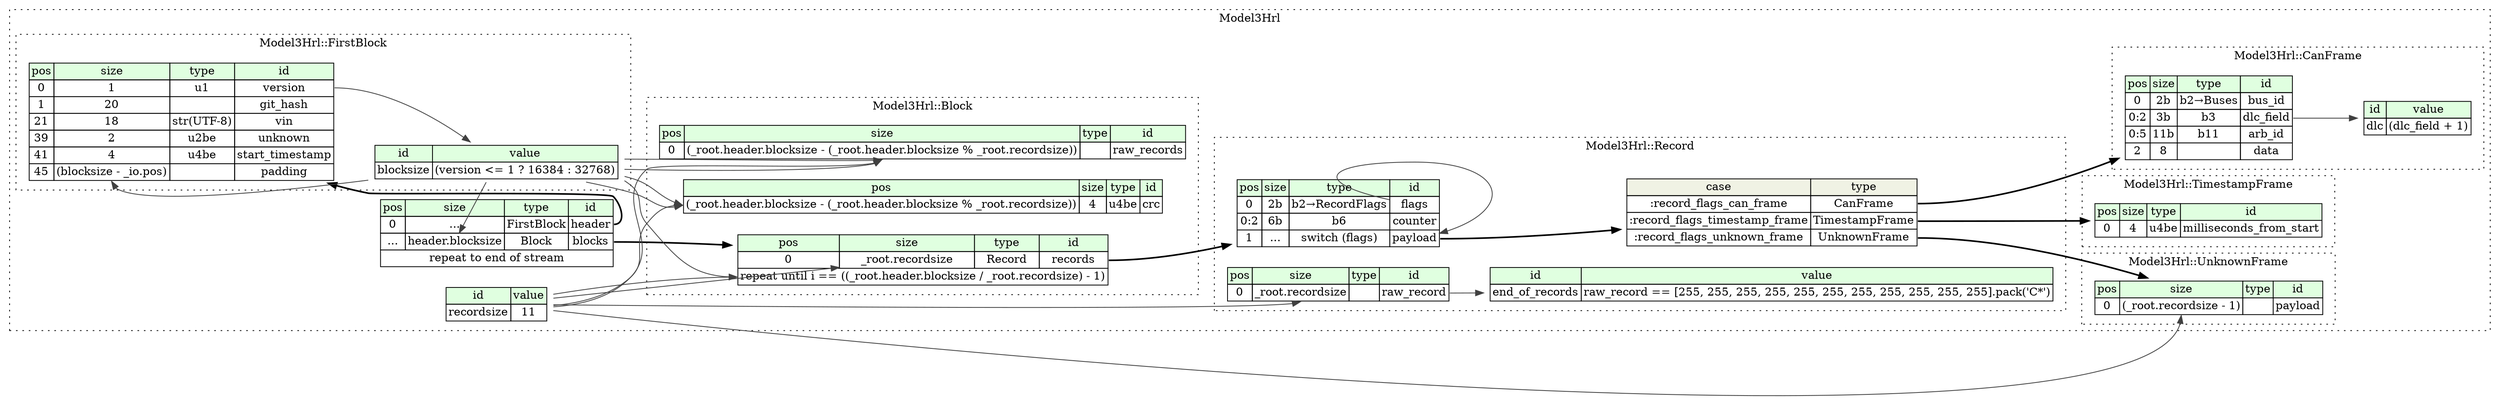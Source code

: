 digraph {
	rankdir=LR;
	node [shape=plaintext];
	subgraph cluster__model_3_hrl {
		label="Model3Hrl";
		graph[style=dotted];

		model_3_hrl__seq [label=<<TABLE BORDER="0" CELLBORDER="1" CELLSPACING="0">
			<TR><TD BGCOLOR="#E0FFE0">pos</TD><TD BGCOLOR="#E0FFE0">size</TD><TD BGCOLOR="#E0FFE0">type</TD><TD BGCOLOR="#E0FFE0">id</TD></TR>
			<TR><TD PORT="header_pos">0</TD><TD PORT="header_size">...</TD><TD>FirstBlock</TD><TD PORT="header_type">header</TD></TR>
			<TR><TD PORT="blocks_pos">...</TD><TD PORT="blocks_size">header.blocksize</TD><TD>Block</TD><TD PORT="blocks_type">blocks</TD></TR>
			<TR><TD COLSPAN="4" PORT="blocks__repeat">repeat to end of stream</TD></TR>
		</TABLE>>];
		model_3_hrl__inst__recordsize [label=<<TABLE BORDER="0" CELLBORDER="1" CELLSPACING="0">
			<TR><TD BGCOLOR="#E0FFE0">id</TD><TD BGCOLOR="#E0FFE0">value</TD></TR>
			<TR><TD>recordsize</TD><TD>11</TD></TR>
		</TABLE>>];
		subgraph cluster__unknown_frame {
			label="Model3Hrl::UnknownFrame";
			graph[style=dotted];

			unknown_frame__seq [label=<<TABLE BORDER="0" CELLBORDER="1" CELLSPACING="0">
				<TR><TD BGCOLOR="#E0FFE0">pos</TD><TD BGCOLOR="#E0FFE0">size</TD><TD BGCOLOR="#E0FFE0">type</TD><TD BGCOLOR="#E0FFE0">id</TD></TR>
				<TR><TD PORT="payload_pos">0</TD><TD PORT="payload_size">(_root.recordsize - 1)</TD><TD></TD><TD PORT="payload_type">payload</TD></TR>
			</TABLE>>];
		}
		subgraph cluster__first_block {
			label="Model3Hrl::FirstBlock";
			graph[style=dotted];

			first_block__seq [label=<<TABLE BORDER="0" CELLBORDER="1" CELLSPACING="0">
				<TR><TD BGCOLOR="#E0FFE0">pos</TD><TD BGCOLOR="#E0FFE0">size</TD><TD BGCOLOR="#E0FFE0">type</TD><TD BGCOLOR="#E0FFE0">id</TD></TR>
				<TR><TD PORT="version_pos">0</TD><TD PORT="version_size">1</TD><TD>u1</TD><TD PORT="version_type">version</TD></TR>
				<TR><TD PORT="git_hash_pos">1</TD><TD PORT="git_hash_size">20</TD><TD></TD><TD PORT="git_hash_type">git_hash</TD></TR>
				<TR><TD PORT="vin_pos">21</TD><TD PORT="vin_size">18</TD><TD>str(UTF-8)</TD><TD PORT="vin_type">vin</TD></TR>
				<TR><TD PORT="unknown_pos">39</TD><TD PORT="unknown_size">2</TD><TD>u2be</TD><TD PORT="unknown_type">unknown</TD></TR>
				<TR><TD PORT="start_timestamp_pos">41</TD><TD PORT="start_timestamp_size">4</TD><TD>u4be</TD><TD PORT="start_timestamp_type">start_timestamp</TD></TR>
				<TR><TD PORT="padding_pos">45</TD><TD PORT="padding_size">(blocksize - _io.pos)</TD><TD></TD><TD PORT="padding_type">padding</TD></TR>
			</TABLE>>];
			first_block__inst__blocksize [label=<<TABLE BORDER="0" CELLBORDER="1" CELLSPACING="0">
				<TR><TD BGCOLOR="#E0FFE0">id</TD><TD BGCOLOR="#E0FFE0">value</TD></TR>
				<TR><TD>blocksize</TD><TD>(version &lt;= 1 ? 16384 : 32768)</TD></TR>
			</TABLE>>];
		}
		subgraph cluster__block {
			label="Model3Hrl::Block";
			graph[style=dotted];

			block__seq [label=<<TABLE BORDER="0" CELLBORDER="1" CELLSPACING="0">
				<TR><TD BGCOLOR="#E0FFE0">pos</TD><TD BGCOLOR="#E0FFE0">size</TD><TD BGCOLOR="#E0FFE0">type</TD><TD BGCOLOR="#E0FFE0">id</TD></TR>
				<TR><TD PORT="records_pos">0</TD><TD PORT="records_size">_root.recordsize</TD><TD>Record</TD><TD PORT="records_type">records</TD></TR>
				<TR><TD COLSPAN="4" PORT="records__repeat">repeat until i == ((_root.header.blocksize / _root.recordsize) - 1)</TD></TR>
			</TABLE>>];
			block__inst__crc [label=<<TABLE BORDER="0" CELLBORDER="1" CELLSPACING="0">
				<TR><TD BGCOLOR="#E0FFE0">pos</TD><TD BGCOLOR="#E0FFE0">size</TD><TD BGCOLOR="#E0FFE0">type</TD><TD BGCOLOR="#E0FFE0">id</TD></TR>
				<TR><TD PORT="crc_pos">(_root.header.blocksize - (_root.header.blocksize % _root.recordsize))</TD><TD PORT="crc_size">4</TD><TD>u4be</TD><TD PORT="crc_type">crc</TD></TR>
			</TABLE>>];
			block__inst__raw_records [label=<<TABLE BORDER="0" CELLBORDER="1" CELLSPACING="0">
				<TR><TD BGCOLOR="#E0FFE0">pos</TD><TD BGCOLOR="#E0FFE0">size</TD><TD BGCOLOR="#E0FFE0">type</TD><TD BGCOLOR="#E0FFE0">id</TD></TR>
				<TR><TD PORT="raw_records_pos">0</TD><TD PORT="raw_records_size">(_root.header.blocksize - (_root.header.blocksize % _root.recordsize))</TD><TD></TD><TD PORT="raw_records_type">raw_records</TD></TR>
			</TABLE>>];
		}
		subgraph cluster__can_frame {
			label="Model3Hrl::CanFrame";
			graph[style=dotted];

			can_frame__seq [label=<<TABLE BORDER="0" CELLBORDER="1" CELLSPACING="0">
				<TR><TD BGCOLOR="#E0FFE0">pos</TD><TD BGCOLOR="#E0FFE0">size</TD><TD BGCOLOR="#E0FFE0">type</TD><TD BGCOLOR="#E0FFE0">id</TD></TR>
				<TR><TD PORT="bus_id_pos">0</TD><TD PORT="bus_id_size">2b</TD><TD>b2→Buses</TD><TD PORT="bus_id_type">bus_id</TD></TR>
				<TR><TD PORT="dlc_field_pos">0:2</TD><TD PORT="dlc_field_size">3b</TD><TD>b3</TD><TD PORT="dlc_field_type">dlc_field</TD></TR>
				<TR><TD PORT="arb_id_pos">0:5</TD><TD PORT="arb_id_size">11b</TD><TD>b11</TD><TD PORT="arb_id_type">arb_id</TD></TR>
				<TR><TD PORT="data_pos">2</TD><TD PORT="data_size">8</TD><TD></TD><TD PORT="data_type">data</TD></TR>
			</TABLE>>];
			can_frame__inst__dlc [label=<<TABLE BORDER="0" CELLBORDER="1" CELLSPACING="0">
				<TR><TD BGCOLOR="#E0FFE0">id</TD><TD BGCOLOR="#E0FFE0">value</TD></TR>
				<TR><TD>dlc</TD><TD>(dlc_field + 1)</TD></TR>
			</TABLE>>];
		}
		subgraph cluster__record {
			label="Model3Hrl::Record";
			graph[style=dotted];

			record__seq [label=<<TABLE BORDER="0" CELLBORDER="1" CELLSPACING="0">
				<TR><TD BGCOLOR="#E0FFE0">pos</TD><TD BGCOLOR="#E0FFE0">size</TD><TD BGCOLOR="#E0FFE0">type</TD><TD BGCOLOR="#E0FFE0">id</TD></TR>
				<TR><TD PORT="flags_pos">0</TD><TD PORT="flags_size">2b</TD><TD>b2→RecordFlags</TD><TD PORT="flags_type">flags</TD></TR>
				<TR><TD PORT="counter_pos">0:2</TD><TD PORT="counter_size">6b</TD><TD>b6</TD><TD PORT="counter_type">counter</TD></TR>
				<TR><TD PORT="payload_pos">1</TD><TD PORT="payload_size">...</TD><TD>switch (flags)</TD><TD PORT="payload_type">payload</TD></TR>
			</TABLE>>];
			record__inst__raw_record [label=<<TABLE BORDER="0" CELLBORDER="1" CELLSPACING="0">
				<TR><TD BGCOLOR="#E0FFE0">pos</TD><TD BGCOLOR="#E0FFE0">size</TD><TD BGCOLOR="#E0FFE0">type</TD><TD BGCOLOR="#E0FFE0">id</TD></TR>
				<TR><TD PORT="raw_record_pos">0</TD><TD PORT="raw_record_size">_root.recordsize</TD><TD></TD><TD PORT="raw_record_type">raw_record</TD></TR>
			</TABLE>>];
			record__inst__end_of_records [label=<<TABLE BORDER="0" CELLBORDER="1" CELLSPACING="0">
				<TR><TD BGCOLOR="#E0FFE0">id</TD><TD BGCOLOR="#E0FFE0">value</TD></TR>
				<TR><TD>end_of_records</TD><TD>raw_record == [255, 255, 255, 255, 255, 255, 255, 255, 255, 255, 255].pack('C*')</TD></TR>
			</TABLE>>];
record__seq_payload_switch [label=<<TABLE BORDER="0" CELLBORDER="1" CELLSPACING="0">
	<TR><TD BGCOLOR="#F0F2E4">case</TD><TD BGCOLOR="#F0F2E4">type</TD></TR>
	<TR><TD>:record_flags_can_frame</TD><TD PORT="case0">CanFrame</TD></TR>
	<TR><TD>:record_flags_timestamp_frame</TD><TD PORT="case1">TimestampFrame</TD></TR>
	<TR><TD>:record_flags_unknown_frame</TD><TD PORT="case2">UnknownFrame</TD></TR>
</TABLE>>];
		}
		subgraph cluster__timestamp_frame {
			label="Model3Hrl::TimestampFrame";
			graph[style=dotted];

			timestamp_frame__seq [label=<<TABLE BORDER="0" CELLBORDER="1" CELLSPACING="0">
				<TR><TD BGCOLOR="#E0FFE0">pos</TD><TD BGCOLOR="#E0FFE0">size</TD><TD BGCOLOR="#E0FFE0">type</TD><TD BGCOLOR="#E0FFE0">id</TD></TR>
				<TR><TD PORT="milliseconds_from_start_pos">0</TD><TD PORT="milliseconds_from_start_size">4</TD><TD>u4be</TD><TD PORT="milliseconds_from_start_type">milliseconds_from_start</TD></TR>
			</TABLE>>];
		}
	}
	model_3_hrl__seq:header_type -> first_block__seq [style=bold];
	first_block__inst__blocksize:blocksize_type -> model_3_hrl__seq:blocks_size [color="#404040"];
	model_3_hrl__seq:blocks_type -> block__seq [style=bold];
	model_3_hrl__inst__recordsize:recordsize_type -> unknown_frame__seq:payload_size [color="#404040"];
	first_block__inst__blocksize:blocksize_type -> first_block__seq:padding_size [color="#404040"];
	first_block__seq:version_type -> first_block__inst__blocksize [color="#404040"];
	model_3_hrl__inst__recordsize:recordsize_type -> block__seq:records_size [color="#404040"];
	block__seq:records_type -> record__seq [style=bold];
	first_block__inst__blocksize:blocksize_type -> block__seq:records__repeat [color="#404040"];
	model_3_hrl__inst__recordsize:recordsize_type -> block__seq:records__repeat [color="#404040"];
	first_block__inst__blocksize:blocksize_type -> block__inst__crc:crc_pos [color="#404040"];
	first_block__inst__blocksize:blocksize_type -> block__inst__crc:crc_pos [color="#404040"];
	model_3_hrl__inst__recordsize:recordsize_type -> block__inst__crc:crc_pos [color="#404040"];
	first_block__inst__blocksize:blocksize_type -> block__inst__raw_records:raw_records_size [color="#404040"];
	first_block__inst__blocksize:blocksize_type -> block__inst__raw_records:raw_records_size [color="#404040"];
	model_3_hrl__inst__recordsize:recordsize_type -> block__inst__raw_records:raw_records_size [color="#404040"];
	can_frame__seq:dlc_field_type -> can_frame__inst__dlc [color="#404040"];
	record__seq:payload_type -> record__seq_payload_switch [style=bold];
	record__seq_payload_switch:case0 -> can_frame__seq [style=bold];
	record__seq_payload_switch:case1 -> timestamp_frame__seq [style=bold];
	record__seq_payload_switch:case2 -> unknown_frame__seq [style=bold];
	record__seq:flags_type -> record__seq:payload_type [color="#404040"];
	model_3_hrl__inst__recordsize:recordsize_type -> record__inst__raw_record:raw_record_size [color="#404040"];
	record__inst__raw_record:raw_record_type -> record__inst__end_of_records [color="#404040"];
}
